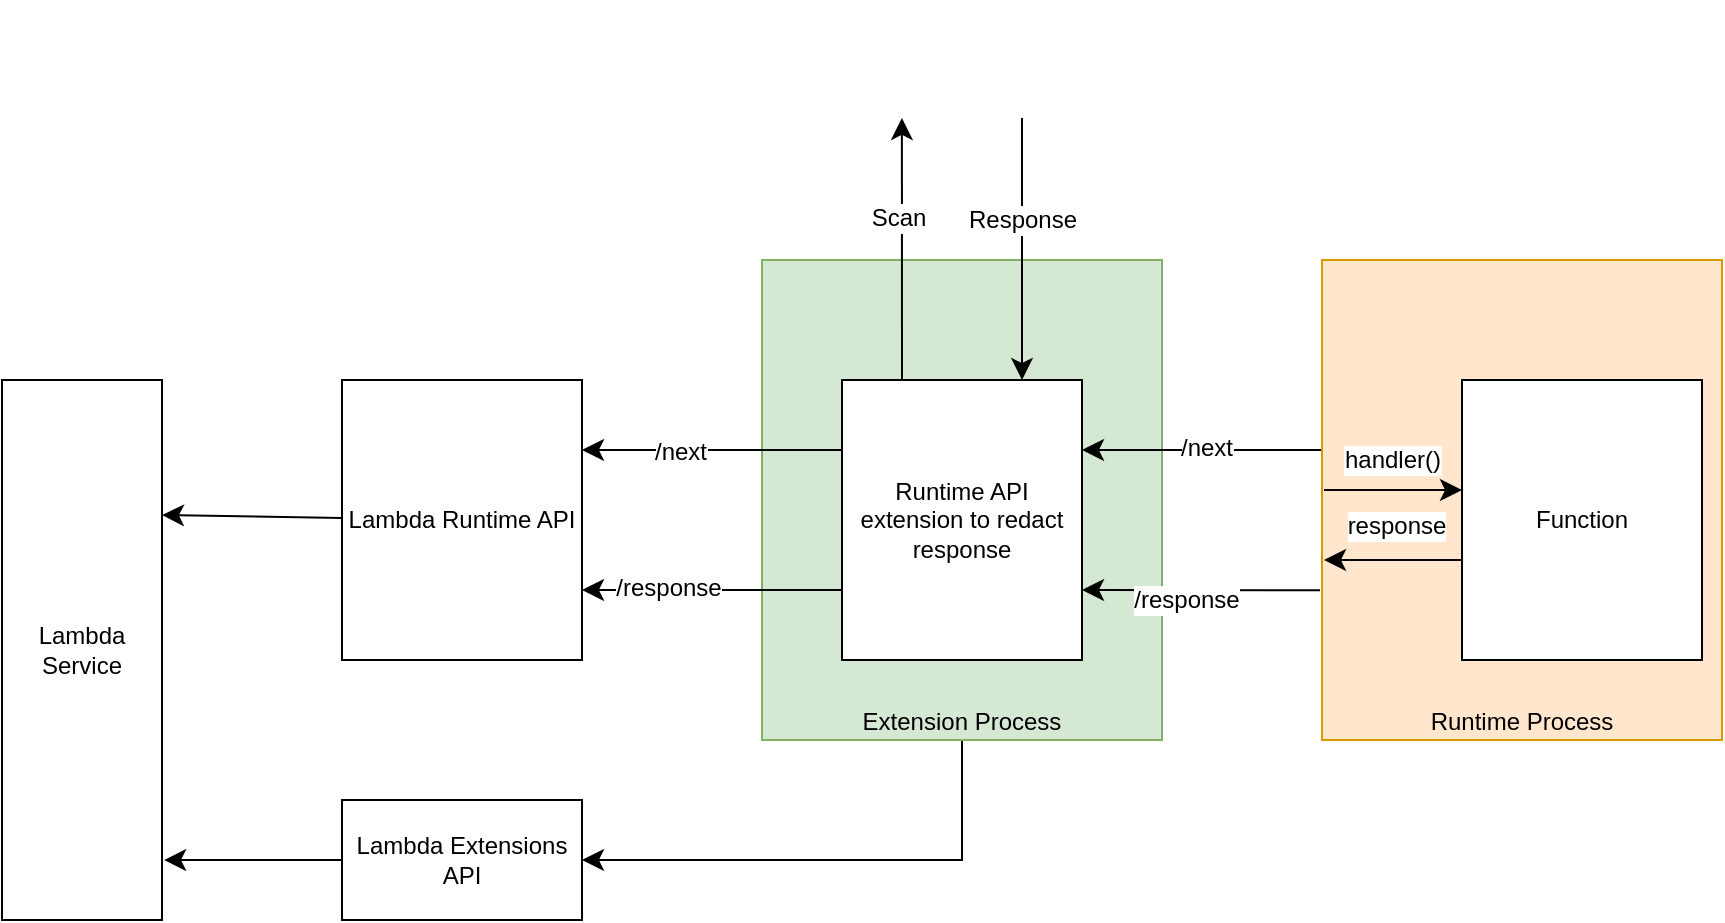 <mxfile version="28.1.1">
  <diagram name="Page-1" id="b3xU8oICWnKFX6Cz5DLs">
    <mxGraphModel dx="2013" dy="1903" grid="1" gridSize="10" guides="1" tooltips="1" connect="1" arrows="1" fold="1" page="1" pageScale="1" pageWidth="827" pageHeight="1169" math="0" shadow="0">
      <root>
        <mxCell id="0" />
        <mxCell id="1" parent="0" />
        <mxCell id="_i6zKXQBYCA5vRS6EOcM-56" style="edgeStyle=none;curved=1;rounded=0;orthogonalLoop=1;jettySize=auto;html=1;entryX=1;entryY=0.25;entryDx=0;entryDy=0;fontSize=12;startSize=8;endSize=8;" parent="1" source="_i6zKXQBYCA5vRS6EOcM-1" target="_i6zKXQBYCA5vRS6EOcM-4" edge="1">
          <mxGeometry relative="1" as="geometry" />
        </mxCell>
        <mxCell id="_i6zKXQBYCA5vRS6EOcM-1" value="Lambda Runtime API" style="rounded=0;whiteSpace=wrap;html=1;" parent="1" vertex="1">
          <mxGeometry x="100" y="160" width="120" height="140" as="geometry" />
        </mxCell>
        <mxCell id="_i6zKXQBYCA5vRS6EOcM-57" style="edgeStyle=none;curved=1;rounded=0;orthogonalLoop=1;jettySize=auto;html=1;entryX=1.013;entryY=0.889;entryDx=0;entryDy=0;fontSize=12;startSize=8;endSize=8;entryPerimeter=0;" parent="1" source="_i6zKXQBYCA5vRS6EOcM-2" target="_i6zKXQBYCA5vRS6EOcM-4" edge="1">
          <mxGeometry relative="1" as="geometry" />
        </mxCell>
        <mxCell id="_i6zKXQBYCA5vRS6EOcM-2" value="Lambda Extensions API" style="rounded=0;whiteSpace=wrap;html=1;" parent="1" vertex="1">
          <mxGeometry x="100" y="370" width="120" height="60" as="geometry" />
        </mxCell>
        <mxCell id="_i6zKXQBYCA5vRS6EOcM-25" style="edgeStyle=orthogonalEdgeStyle;rounded=0;orthogonalLoop=1;jettySize=auto;html=1;entryX=1;entryY=0.5;entryDx=0;entryDy=0;fontSize=12;startSize=8;endSize=8;exitX=0.5;exitY=1;exitDx=0;exitDy=0;" parent="1" source="_i6zKXQBYCA5vRS6EOcM-3" target="_i6zKXQBYCA5vRS6EOcM-2" edge="1">
          <mxGeometry relative="1" as="geometry" />
        </mxCell>
        <mxCell id="_i6zKXQBYCA5vRS6EOcM-3" value="Extension Process" style="rounded=0;whiteSpace=wrap;html=1;align=center;verticalAlign=bottom;fillColor=#d5e8d4;strokeColor=#82b366;" parent="1" vertex="1">
          <mxGeometry x="310" y="100" width="200" height="240" as="geometry" />
        </mxCell>
        <mxCell id="_i6zKXQBYCA5vRS6EOcM-4" value="Lambda Service" style="rounded=0;whiteSpace=wrap;html=1;" parent="1" vertex="1">
          <mxGeometry x="-70" y="160" width="80" height="270" as="geometry" />
        </mxCell>
        <mxCell id="_i6zKXQBYCA5vRS6EOcM-52" style="edgeStyle=none;curved=1;rounded=0;orthogonalLoop=1;jettySize=auto;html=1;fontSize=12;startSize=8;endSize=8;exitX=0.25;exitY=0;exitDx=0;exitDy=0;entryX=0.403;entryY=0.983;entryDx=0;entryDy=0;entryPerimeter=0;" parent="1" source="_i6zKXQBYCA5vRS6EOcM-5" target="_i6zKXQBYCA5vRS6EOcM-51" edge="1">
          <mxGeometry relative="1" as="geometry" />
        </mxCell>
        <mxCell id="_i6zKXQBYCA5vRS6EOcM-53" value="Scan" style="edgeLabel;html=1;align=center;verticalAlign=middle;resizable=0;points=[];fontSize=12;" parent="_i6zKXQBYCA5vRS6EOcM-52" vertex="1" connectable="0">
          <mxGeometry x="0.236" y="2" relative="1" as="geometry">
            <mxPoint as="offset" />
          </mxGeometry>
        </mxCell>
        <mxCell id="_i6zKXQBYCA5vRS6EOcM-5" value="Runtime API extension to redact response" style="rounded=0;whiteSpace=wrap;html=1;" parent="1" vertex="1">
          <mxGeometry x="350" y="160" width="120" height="140" as="geometry" />
        </mxCell>
        <mxCell id="_i6zKXQBYCA5vRS6EOcM-28" style="edgeStyle=none;curved=1;rounded=0;orthogonalLoop=1;jettySize=auto;html=1;exitX=0;exitY=0.75;exitDx=0;exitDy=0;entryX=0;entryY=0.75;entryDx=0;entryDy=0;fontSize=12;startSize=8;endSize=8;" parent="1" source="_i6zKXQBYCA5vRS6EOcM-6" edge="1">
          <mxGeometry relative="1" as="geometry">
            <mxPoint x="660" y="265" as="targetPoint" />
          </mxGeometry>
        </mxCell>
        <mxCell id="_i6zKXQBYCA5vRS6EOcM-33" style="edgeStyle=none;curved=1;rounded=0;orthogonalLoop=1;jettySize=auto;html=1;exitX=0;exitY=0.396;exitDx=0;exitDy=0;entryX=1;entryY=0.25;entryDx=0;entryDy=0;fontSize=12;startSize=8;endSize=8;exitPerimeter=0;" parent="1" source="_i6zKXQBYCA5vRS6EOcM-6" target="_i6zKXQBYCA5vRS6EOcM-5" edge="1">
          <mxGeometry relative="1" as="geometry" />
        </mxCell>
        <mxCell id="_i6zKXQBYCA5vRS6EOcM-35" value="/next" style="edgeLabel;html=1;align=center;verticalAlign=middle;resizable=0;points=[];fontSize=12;" parent="_i6zKXQBYCA5vRS6EOcM-33" vertex="1" connectable="0">
          <mxGeometry x="-0.025" y="-1" relative="1" as="geometry">
            <mxPoint as="offset" />
          </mxGeometry>
        </mxCell>
        <mxCell id="_i6zKXQBYCA5vRS6EOcM-37" style="edgeStyle=none;curved=1;rounded=0;orthogonalLoop=1;jettySize=auto;html=1;exitX=-0.005;exitY=0.688;exitDx=0;exitDy=0;entryX=1;entryY=0.75;entryDx=0;entryDy=0;fontSize=12;startSize=8;endSize=8;exitPerimeter=0;" parent="1" source="_i6zKXQBYCA5vRS6EOcM-6" target="_i6zKXQBYCA5vRS6EOcM-5" edge="1">
          <mxGeometry relative="1" as="geometry" />
        </mxCell>
        <mxCell id="_i6zKXQBYCA5vRS6EOcM-38" value="/response" style="edgeLabel;html=1;align=center;verticalAlign=middle;resizable=0;points=[];fontSize=12;" parent="_i6zKXQBYCA5vRS6EOcM-37" vertex="1" connectable="0">
          <mxGeometry x="0.375" y="1" relative="1" as="geometry">
            <mxPoint x="15" y="4" as="offset" />
          </mxGeometry>
        </mxCell>
        <mxCell id="_i6zKXQBYCA5vRS6EOcM-6" value="Runtime Process" style="rounded=0;whiteSpace=wrap;html=1;align=center;verticalAlign=bottom;fillColor=#ffe6cc;strokeColor=#d79b00;" parent="1" vertex="1">
          <mxGeometry x="590" y="100" width="200" height="240" as="geometry" />
        </mxCell>
        <mxCell id="_i6zKXQBYCA5vRS6EOcM-39" style="edgeStyle=none;curved=1;rounded=0;orthogonalLoop=1;jettySize=auto;html=1;exitX=0;exitY=0.25;exitDx=0;exitDy=0;entryX=1;entryY=0.25;entryDx=0;entryDy=0;fontSize=12;startSize=8;endSize=8;" parent="1" source="_i6zKXQBYCA5vRS6EOcM-5" target="_i6zKXQBYCA5vRS6EOcM-1" edge="1">
          <mxGeometry relative="1" as="geometry" />
        </mxCell>
        <mxCell id="_i6zKXQBYCA5vRS6EOcM-49" value="/next" style="edgeLabel;html=1;align=center;verticalAlign=middle;resizable=0;points=[];fontSize=12;" parent="_i6zKXQBYCA5vRS6EOcM-39" vertex="1" connectable="0">
          <mxGeometry x="0.246" y="1" relative="1" as="geometry">
            <mxPoint as="offset" />
          </mxGeometry>
        </mxCell>
        <mxCell id="_i6zKXQBYCA5vRS6EOcM-40" style="edgeStyle=none;curved=1;rounded=0;orthogonalLoop=1;jettySize=auto;html=1;exitX=0;exitY=0.75;exitDx=0;exitDy=0;entryX=1;entryY=0.75;entryDx=0;entryDy=0;fontSize=12;startSize=8;endSize=8;" parent="1" source="_i6zKXQBYCA5vRS6EOcM-5" target="_i6zKXQBYCA5vRS6EOcM-1" edge="1">
          <mxGeometry relative="1" as="geometry" />
        </mxCell>
        <mxCell id="_i6zKXQBYCA5vRS6EOcM-50" value="/response" style="edgeLabel;html=1;align=center;verticalAlign=middle;resizable=0;points=[];fontSize=12;" parent="_i6zKXQBYCA5vRS6EOcM-40" vertex="1" connectable="0">
          <mxGeometry x="0.339" y="-1" relative="1" as="geometry">
            <mxPoint as="offset" />
          </mxGeometry>
        </mxCell>
        <mxCell id="_i6zKXQBYCA5vRS6EOcM-41" style="edgeStyle=none;curved=1;rounded=0;orthogonalLoop=1;jettySize=auto;html=1;entryX=0;entryY=0.25;entryDx=0;entryDy=0;fontSize=12;startSize=8;endSize=8;exitX=0.005;exitY=0.396;exitDx=0;exitDy=0;exitPerimeter=0;" parent="1" edge="1">
          <mxGeometry relative="1" as="geometry">
            <mxPoint x="591" y="215.04" as="sourcePoint" />
            <mxPoint x="660" y="215" as="targetPoint" />
          </mxGeometry>
        </mxCell>
        <mxCell id="_i6zKXQBYCA5vRS6EOcM-42" value="handler()" style="edgeLabel;html=1;align=center;verticalAlign=middle;resizable=0;points=[];fontSize=12;" parent="_i6zKXQBYCA5vRS6EOcM-41" vertex="1" connectable="0">
          <mxGeometry x="-0.025" y="-1" relative="1" as="geometry">
            <mxPoint y="-16" as="offset" />
          </mxGeometry>
        </mxCell>
        <mxCell id="_i6zKXQBYCA5vRS6EOcM-43" value="Function" style="rounded=0;whiteSpace=wrap;html=1;" parent="1" vertex="1">
          <mxGeometry x="660" y="160" width="120" height="140" as="geometry" />
        </mxCell>
        <mxCell id="_i6zKXQBYCA5vRS6EOcM-47" style="edgeStyle=none;curved=1;rounded=0;orthogonalLoop=1;jettySize=auto;html=1;entryX=0;entryY=0.25;entryDx=0;entryDy=0;fontSize=12;startSize=8;endSize=8;exitX=0.005;exitY=0.396;exitDx=0;exitDy=0;exitPerimeter=0;" parent="1" edge="1">
          <mxGeometry relative="1" as="geometry">
            <mxPoint x="660" y="250.04" as="sourcePoint" />
            <mxPoint x="591" y="250" as="targetPoint" />
          </mxGeometry>
        </mxCell>
        <mxCell id="_i6zKXQBYCA5vRS6EOcM-48" value="response" style="edgeLabel;html=1;align=center;verticalAlign=middle;resizable=0;points=[];fontSize=12;" parent="_i6zKXQBYCA5vRS6EOcM-47" vertex="1" connectable="0">
          <mxGeometry x="-0.025" y="-1" relative="1" as="geometry">
            <mxPoint y="-16" as="offset" />
          </mxGeometry>
        </mxCell>
        <mxCell id="_i6zKXQBYCA5vRS6EOcM-51" value="" style="shape=image;verticalLabelPosition=bottom;labelBackgroundColor=default;verticalAlign=top;aspect=fixed;imageAspect=0;image=https://cdn.prod.website-files.com/5ee25cbe47310017adf964da/677d9ae6403cbf7d8cdb536d_logotype-horizontal-black.svg;" parent="1" vertex="1">
          <mxGeometry x="280" y="-30" width="248" height="60" as="geometry" />
        </mxCell>
        <mxCell id="_i6zKXQBYCA5vRS6EOcM-54" style="edgeStyle=none;curved=1;rounded=0;orthogonalLoop=1;jettySize=auto;html=1;fontSize=12;startSize=8;endSize=8;exitX=0.25;exitY=0;exitDx=0;exitDy=0;entryX=0.403;entryY=0.983;entryDx=0;entryDy=0;entryPerimeter=0;" parent="1" edge="1">
          <mxGeometry relative="1" as="geometry">
            <mxPoint x="440" y="29" as="sourcePoint" />
            <mxPoint x="440" y="160" as="targetPoint" />
          </mxGeometry>
        </mxCell>
        <mxCell id="_i6zKXQBYCA5vRS6EOcM-55" value="Response" style="edgeLabel;html=1;align=center;verticalAlign=middle;resizable=0;points=[];fontSize=12;" parent="_i6zKXQBYCA5vRS6EOcM-54" vertex="1" connectable="0">
          <mxGeometry x="0.236" y="2" relative="1" as="geometry">
            <mxPoint x="-2" y="-30" as="offset" />
          </mxGeometry>
        </mxCell>
      </root>
    </mxGraphModel>
  </diagram>
</mxfile>
